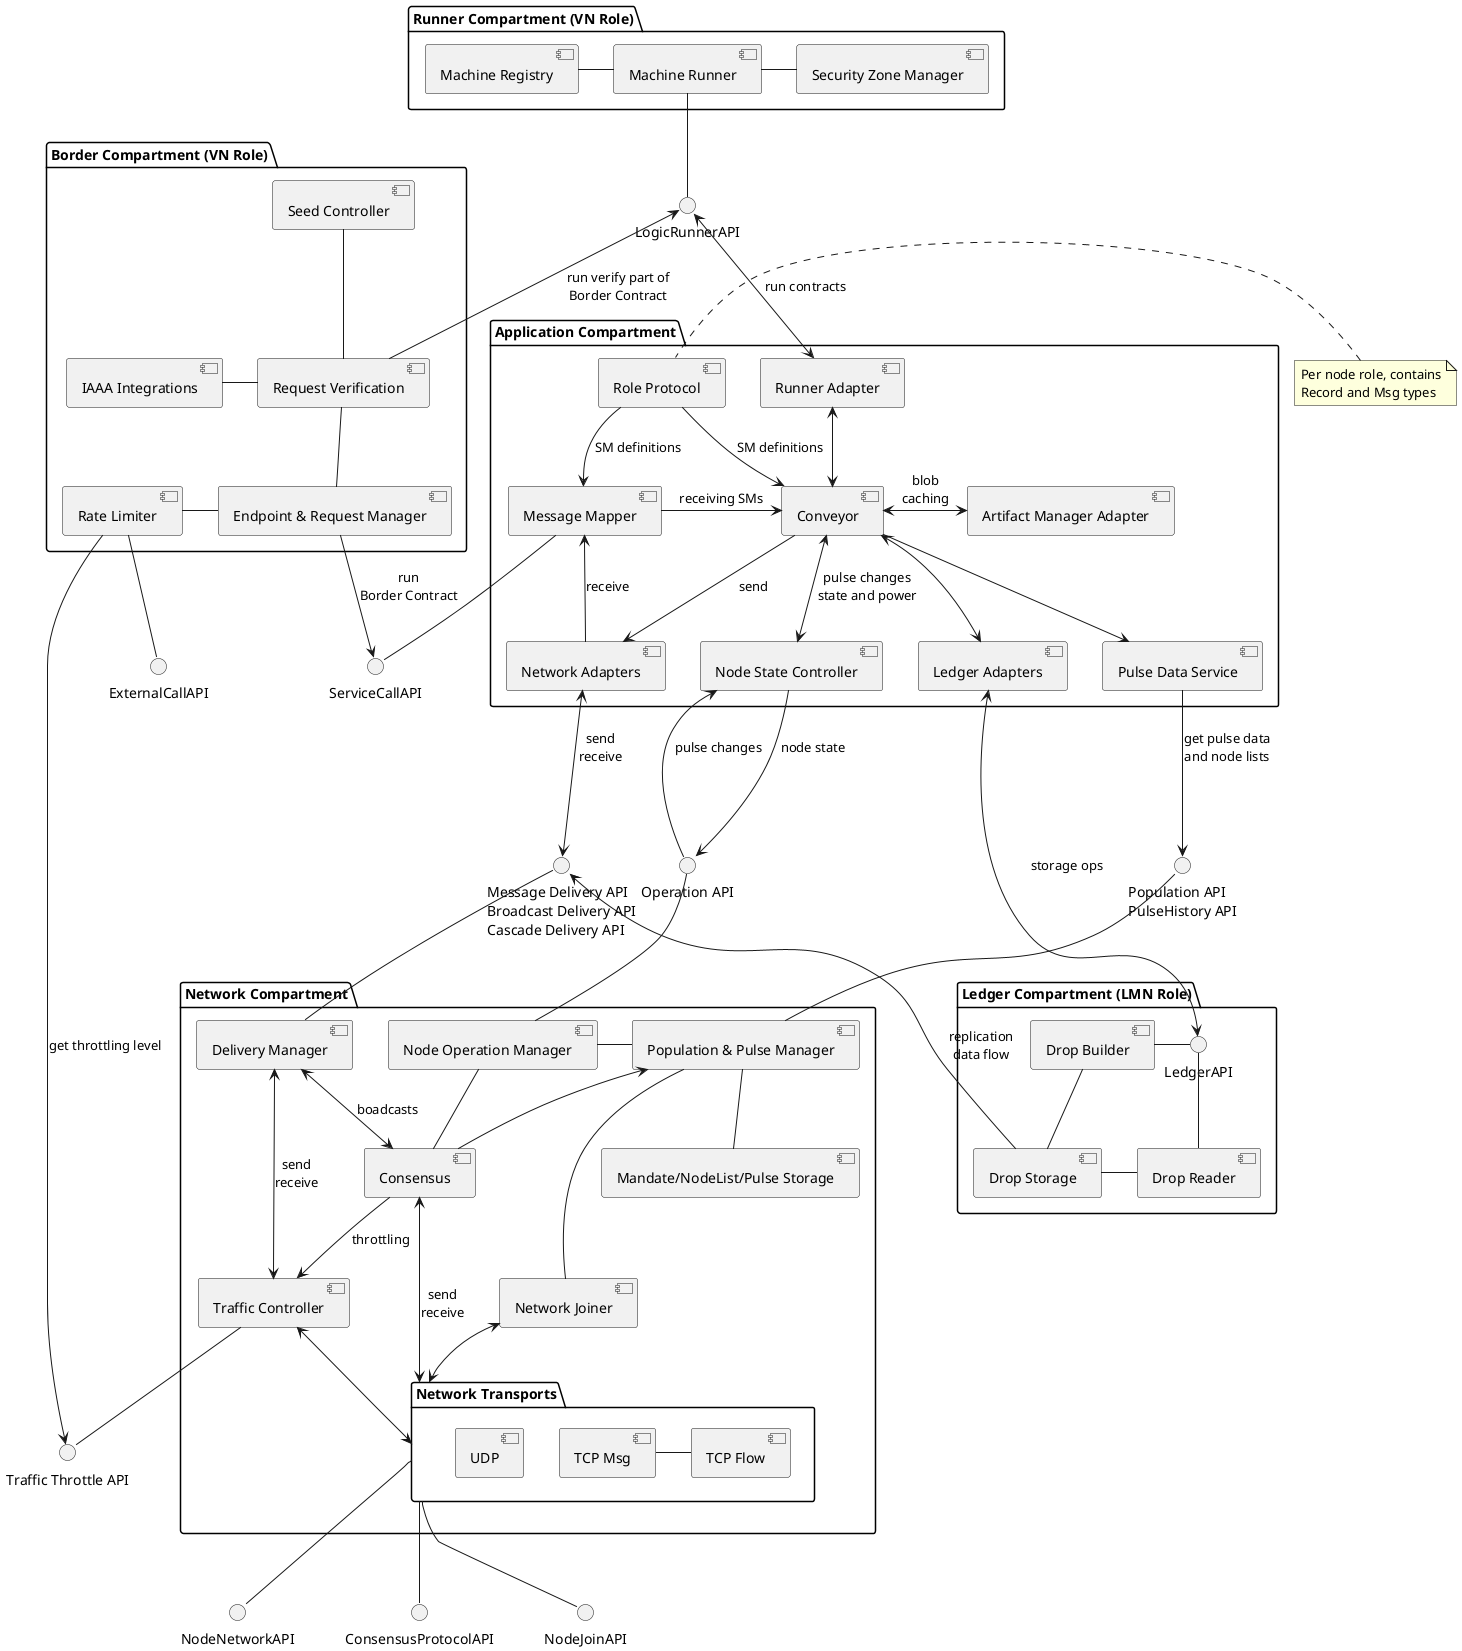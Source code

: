 @startuml

() "Population API\nPulseHistory API" as PopulationAPI
() "Message Delivery API\nBroadcast Delivery API\nCascade Delivery API" as DeliveryAPI
() "Operation API\n" as OperationAPI
() "Traffic Throttle API\n" as TrafficAPI
() ExternalCallAPI
() NodeNetworkAPI
() ConsensusProtocolAPI
() ServiceCallAPI
() NodeJoinAPI

package "Network Compartment" {

[Population & Pulse Manager] <- [Consensus]

[Consensus] --> [Traffic Controller] : throttling
PopulationAPI -- [Population & Pulse Manager]
[Population & Pulse Manager] -- [Mandate/NodeList/Pulse Storage]

OperationAPI -- [Node Operation Manager]
[Node Operation Manager] - [Population & Pulse Manager]
[Node Operation Manager] -- [Consensus]

DeliveryAPI -- [Delivery Manager]
[Delivery Manager] <--> [Consensus]: boadcasts
[Delivery Manager] <---> [Traffic Controller]: send\nreceive

[Traffic Controller] <--> [Network Transports]
[Population & Pulse Manager] --- [Network Joiner]
[Network Joiner] <--> [Network Transports]
[Consensus] <---> [Network Transports]: send\nreceive
[Network Transports]--NodeNetworkAPI
[Network Transports]--ConsensusProtocolAPI
[Network Transports]--NodeJoinAPI

package "Network Transports" {
    [UDP]
    [TCP Msg]-[TCP Flow]
}
}

package "Application Compartment" {
    [Conveyor] --> [Pulse Data Service]

    [Role Protocol]-->[Message Mapper]: SM definitions
    [Role Protocol] -> [Conveyor]: SM definitions

    [Pulse Data Service] --> PopulationAPI: get pulse data\nand node lists
    [Conveyor] <--> [Node State Controller]: pulse changes\nstate and power
    OperationAPI -up-> [Node State Controller]: pulse changes
    OperationAPI <-- [Node State Controller]: node state
    DeliveryAPI <-up-> [Network Adapters]: send\nreceive
    [Conveyor] --> [Network Adapters] : send
    [Message Mapper] <-- [Network Adapters]: receive
    ServiceCallAPI-up-[Message Mapper]
    [Conveyor] <- [Message Mapper]: receiving SMs
    [Conveyor]<->[Artifact Manager Adapter]: blob\ncaching
    [Runner Adapter] <--> [Conveyor]
    [Conveyor] <--> [Ledger Adapters]
'    [Ledger Adapters] -left- [Pulse Data Service]
}

note left of [Role Protocol] : Per node role, contains\nRecord and Msg types


package "Runner Compartment (VN Role)" {
    [Machine Runner] -left- [Machine Registry]
    [Machine Runner] - [Security Zone Manager]
}
[Machine Runner] -- LogicRunnerAPI
[Runner Adapter] <-up-> LogicRunnerAPI: run contracts

package "Ledger Compartment (LMN Role)" {
    [Ledger Adapters]<--->LedgerAPI : storage ops
    LedgerAPI--[Drop Reader]
    LedgerAPI-[Drop Builder]
    [Drop Builder]--[Drop Storage]
    [Drop Storage] - [Drop Reader]
    DeliveryAPI<--[Drop Storage]:replication\ndata flow
}

package "Border Compartment (VN Role)" {
    [Endpoint & Request Manager]-->ServiceCallAPI: run\nBorder Contract
    [Seed Controller]--[Request Verification]
    [Request Verification] -- [Endpoint & Request Manager]
    [IAAA Integrations]-[Request Verification]
    [Endpoint & Request Manager]-left-[Rate Limiter]
    [Rate Limiter]--ExternalCallAPI
}

LogicRunnerAPI<--[Request Verification]: run verify part of\nBorder Contract
[Traffic Controller]--TrafficAPI
[Rate Limiter]--->TrafficAPI: get throttling level

@enduml
